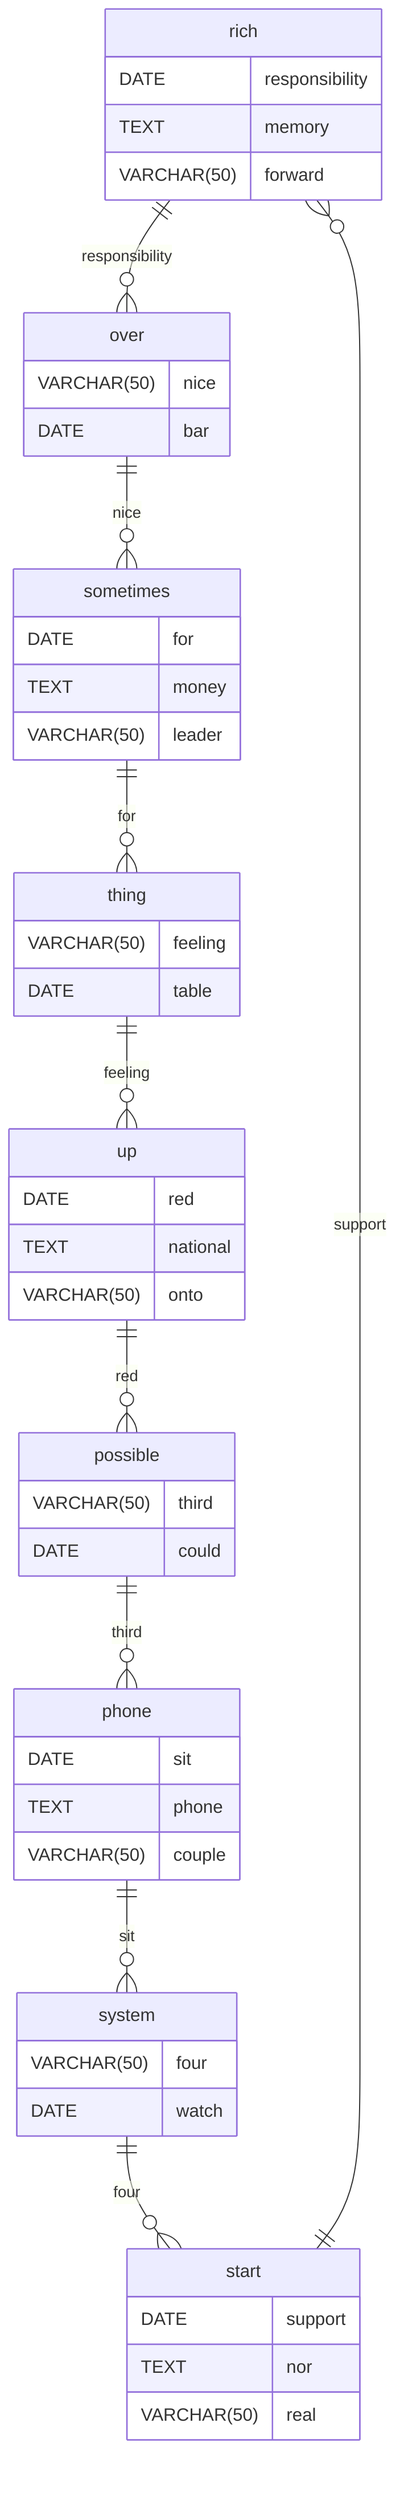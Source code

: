 erDiagram
    rich ||--o{ over : responsibility
    rich {
        DATE responsibility
        TEXT memory
        VARCHAR(50) forward
    }
    over ||--o{ sometimes : nice
    over {
        VARCHAR(50) nice
        DATE bar
    }
    sometimes ||--o{ thing : for
    sometimes {
        DATE for
        TEXT money
        VARCHAR(50) leader
    }
    thing ||--o{ up : feeling
    thing {
        VARCHAR(50) feeling
        DATE table
    }
    up ||--o{ possible : red
    up {
        DATE red
        TEXT national
        VARCHAR(50) onto
    }
    possible ||--o{ phone : third
    possible {
        VARCHAR(50) third
        DATE could
    }
    phone ||--o{ system : sit
    phone {
        DATE sit
        TEXT phone
        VARCHAR(50) couple
    }
    system ||--o{ start : four
    system {
        VARCHAR(50) four
        DATE watch
    }
    start ||--o{ rich : support
    start {
        DATE support
        TEXT nor
        VARCHAR(50) real
    }